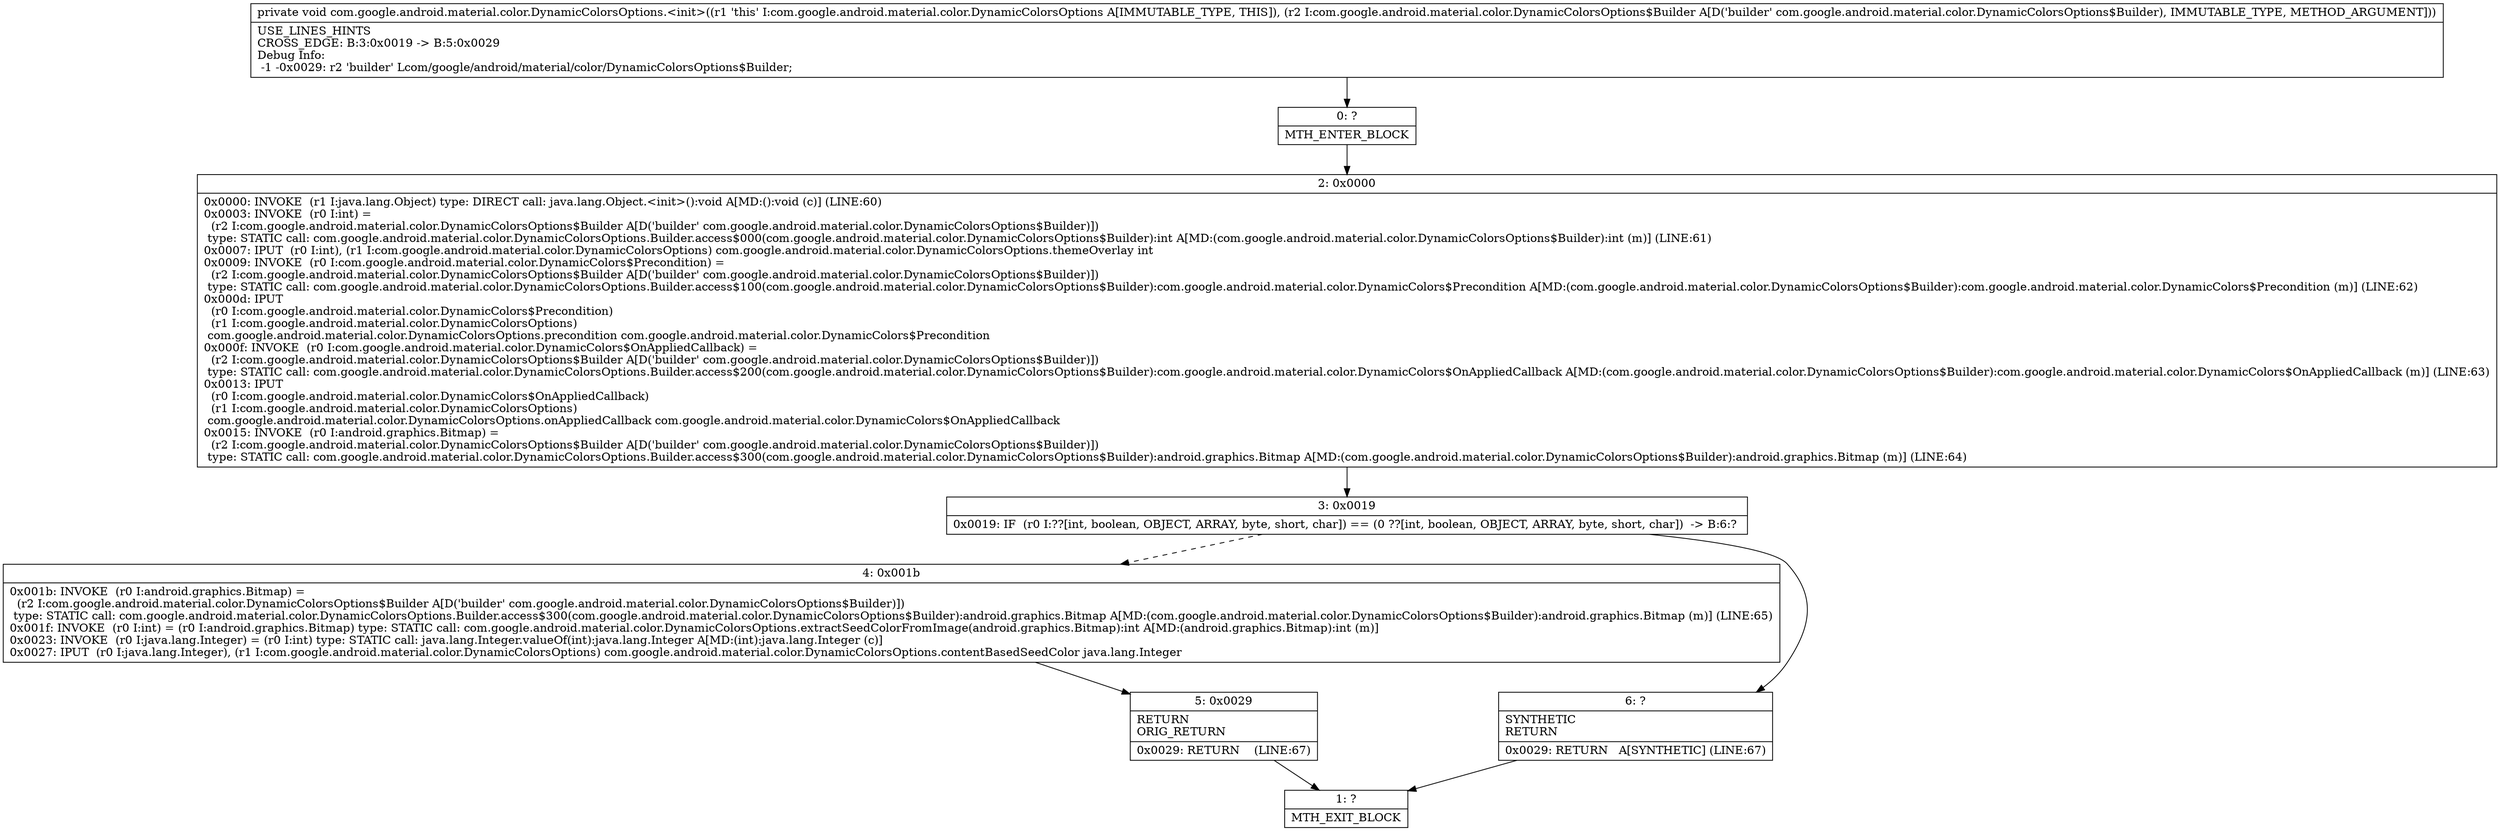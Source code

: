 digraph "CFG forcom.google.android.material.color.DynamicColorsOptions.\<init\>(Lcom\/google\/android\/material\/color\/DynamicColorsOptions$Builder;)V" {
Node_0 [shape=record,label="{0\:\ ?|MTH_ENTER_BLOCK\l}"];
Node_2 [shape=record,label="{2\:\ 0x0000|0x0000: INVOKE  (r1 I:java.lang.Object) type: DIRECT call: java.lang.Object.\<init\>():void A[MD:():void (c)] (LINE:60)\l0x0003: INVOKE  (r0 I:int) = \l  (r2 I:com.google.android.material.color.DynamicColorsOptions$Builder A[D('builder' com.google.android.material.color.DynamicColorsOptions$Builder)])\l type: STATIC call: com.google.android.material.color.DynamicColorsOptions.Builder.access$000(com.google.android.material.color.DynamicColorsOptions$Builder):int A[MD:(com.google.android.material.color.DynamicColorsOptions$Builder):int (m)] (LINE:61)\l0x0007: IPUT  (r0 I:int), (r1 I:com.google.android.material.color.DynamicColorsOptions) com.google.android.material.color.DynamicColorsOptions.themeOverlay int \l0x0009: INVOKE  (r0 I:com.google.android.material.color.DynamicColors$Precondition) = \l  (r2 I:com.google.android.material.color.DynamicColorsOptions$Builder A[D('builder' com.google.android.material.color.DynamicColorsOptions$Builder)])\l type: STATIC call: com.google.android.material.color.DynamicColorsOptions.Builder.access$100(com.google.android.material.color.DynamicColorsOptions$Builder):com.google.android.material.color.DynamicColors$Precondition A[MD:(com.google.android.material.color.DynamicColorsOptions$Builder):com.google.android.material.color.DynamicColors$Precondition (m)] (LINE:62)\l0x000d: IPUT  \l  (r0 I:com.google.android.material.color.DynamicColors$Precondition)\l  (r1 I:com.google.android.material.color.DynamicColorsOptions)\l com.google.android.material.color.DynamicColorsOptions.precondition com.google.android.material.color.DynamicColors$Precondition \l0x000f: INVOKE  (r0 I:com.google.android.material.color.DynamicColors$OnAppliedCallback) = \l  (r2 I:com.google.android.material.color.DynamicColorsOptions$Builder A[D('builder' com.google.android.material.color.DynamicColorsOptions$Builder)])\l type: STATIC call: com.google.android.material.color.DynamicColorsOptions.Builder.access$200(com.google.android.material.color.DynamicColorsOptions$Builder):com.google.android.material.color.DynamicColors$OnAppliedCallback A[MD:(com.google.android.material.color.DynamicColorsOptions$Builder):com.google.android.material.color.DynamicColors$OnAppliedCallback (m)] (LINE:63)\l0x0013: IPUT  \l  (r0 I:com.google.android.material.color.DynamicColors$OnAppliedCallback)\l  (r1 I:com.google.android.material.color.DynamicColorsOptions)\l com.google.android.material.color.DynamicColorsOptions.onAppliedCallback com.google.android.material.color.DynamicColors$OnAppliedCallback \l0x0015: INVOKE  (r0 I:android.graphics.Bitmap) = \l  (r2 I:com.google.android.material.color.DynamicColorsOptions$Builder A[D('builder' com.google.android.material.color.DynamicColorsOptions$Builder)])\l type: STATIC call: com.google.android.material.color.DynamicColorsOptions.Builder.access$300(com.google.android.material.color.DynamicColorsOptions$Builder):android.graphics.Bitmap A[MD:(com.google.android.material.color.DynamicColorsOptions$Builder):android.graphics.Bitmap (m)] (LINE:64)\l}"];
Node_3 [shape=record,label="{3\:\ 0x0019|0x0019: IF  (r0 I:??[int, boolean, OBJECT, ARRAY, byte, short, char]) == (0 ??[int, boolean, OBJECT, ARRAY, byte, short, char])  \-\> B:6:? \l}"];
Node_4 [shape=record,label="{4\:\ 0x001b|0x001b: INVOKE  (r0 I:android.graphics.Bitmap) = \l  (r2 I:com.google.android.material.color.DynamicColorsOptions$Builder A[D('builder' com.google.android.material.color.DynamicColorsOptions$Builder)])\l type: STATIC call: com.google.android.material.color.DynamicColorsOptions.Builder.access$300(com.google.android.material.color.DynamicColorsOptions$Builder):android.graphics.Bitmap A[MD:(com.google.android.material.color.DynamicColorsOptions$Builder):android.graphics.Bitmap (m)] (LINE:65)\l0x001f: INVOKE  (r0 I:int) = (r0 I:android.graphics.Bitmap) type: STATIC call: com.google.android.material.color.DynamicColorsOptions.extractSeedColorFromImage(android.graphics.Bitmap):int A[MD:(android.graphics.Bitmap):int (m)]\l0x0023: INVOKE  (r0 I:java.lang.Integer) = (r0 I:int) type: STATIC call: java.lang.Integer.valueOf(int):java.lang.Integer A[MD:(int):java.lang.Integer (c)]\l0x0027: IPUT  (r0 I:java.lang.Integer), (r1 I:com.google.android.material.color.DynamicColorsOptions) com.google.android.material.color.DynamicColorsOptions.contentBasedSeedColor java.lang.Integer \l}"];
Node_5 [shape=record,label="{5\:\ 0x0029|RETURN\lORIG_RETURN\l|0x0029: RETURN    (LINE:67)\l}"];
Node_1 [shape=record,label="{1\:\ ?|MTH_EXIT_BLOCK\l}"];
Node_6 [shape=record,label="{6\:\ ?|SYNTHETIC\lRETURN\l|0x0029: RETURN   A[SYNTHETIC] (LINE:67)\l}"];
MethodNode[shape=record,label="{private void com.google.android.material.color.DynamicColorsOptions.\<init\>((r1 'this' I:com.google.android.material.color.DynamicColorsOptions A[IMMUTABLE_TYPE, THIS]), (r2 I:com.google.android.material.color.DynamicColorsOptions$Builder A[D('builder' com.google.android.material.color.DynamicColorsOptions$Builder), IMMUTABLE_TYPE, METHOD_ARGUMENT]))  | USE_LINES_HINTS\lCROSS_EDGE: B:3:0x0019 \-\> B:5:0x0029\lDebug Info:\l  \-1 \-0x0029: r2 'builder' Lcom\/google\/android\/material\/color\/DynamicColorsOptions$Builder;\l}"];
MethodNode -> Node_0;Node_0 -> Node_2;
Node_2 -> Node_3;
Node_3 -> Node_4[style=dashed];
Node_3 -> Node_6;
Node_4 -> Node_5;
Node_5 -> Node_1;
Node_6 -> Node_1;
}


